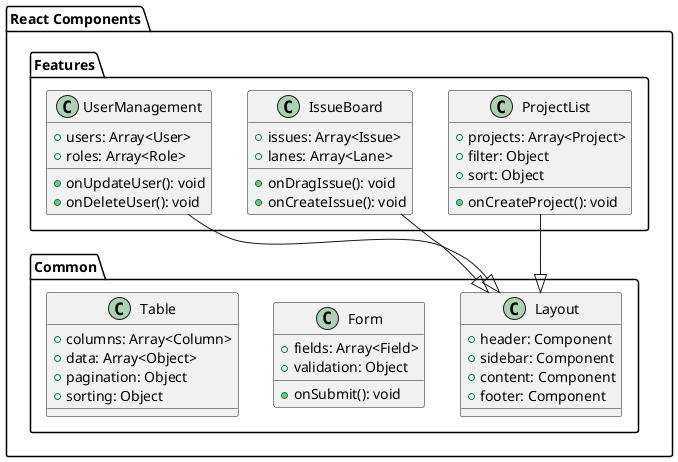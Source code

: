 @startuml
package "React Components" {
  package "Common" {
    class Layout {
      + header: Component
      + sidebar: Component
      + content: Component
      + footer: Component
    }

    class Form {
      + fields: Array<Field>
      + validation: Object
      + onSubmit(): void
    }

    class Table {
      + columns: Array<Column>
      + data: Array<Object>
      + pagination: Object
      + sorting: Object
    }
  }

  package "Features" {
    class ProjectList {
      + projects: Array<Project>
      + filter: Object
      + sort: Object
      + onCreateProject(): void
    }

    class IssueBoard {
      + issues: Array<Issue>
      + lanes: Array<Lane>
      + onDragIssue(): void
      + onCreateIssue(): void
    }

    class UserManagement {
      + users: Array<User>
      + roles: Array<Role>
      + onUpdateUser(): void
      + onDeleteUser(): void
    }
  }
}

ProjectList --|> Layout
IssueBoard --|> Layout
UserManagement --|> Layout
@enduml 